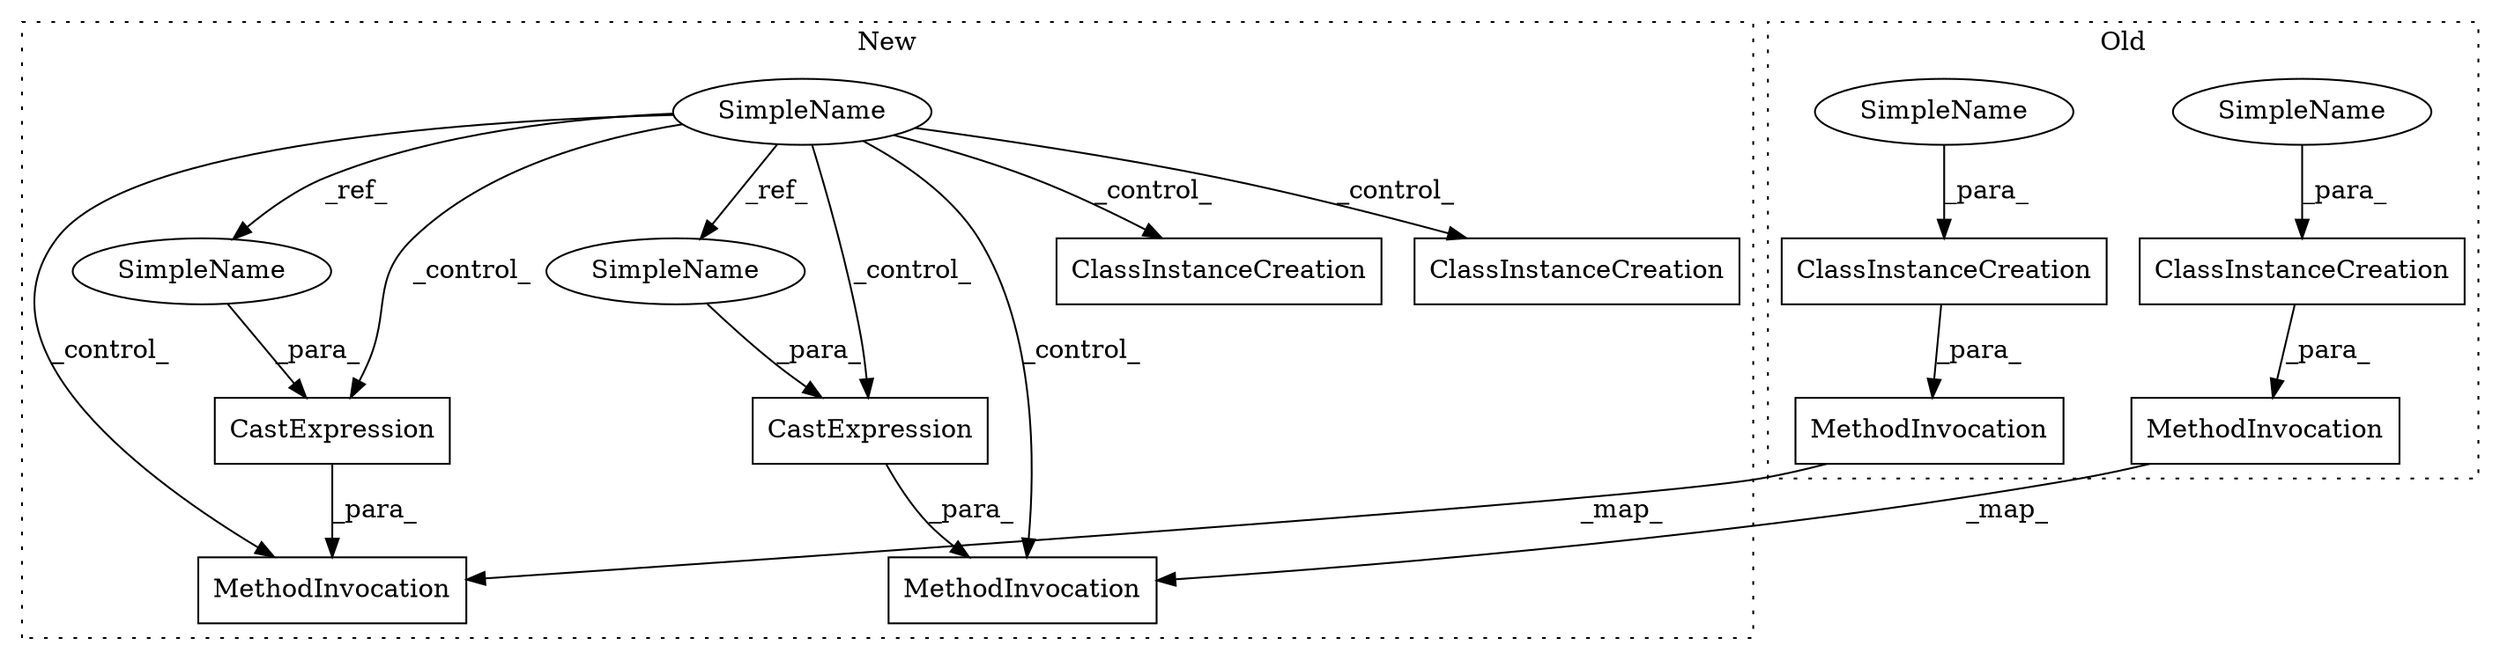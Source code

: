 digraph G {
subgraph cluster0 {
3 [label="ClassInstanceCreation" a="14" s="911,926" l="9,1" shape="box"];
4 [label="ClassInstanceCreation" a="14" s="1203,1220" l="11,1" shape="box"];
8 [label="MethodInvocation" a="32" s="901,927" l="10,1" shape="box"];
9 [label="MethodInvocation" a="32" s="1193,1221" l="10,1" shape="box"];
11 [label="SimpleName" a="42" s="1214" l="6" shape="ellipse"];
13 [label="SimpleName" a="42" s="920" l="6" shape="ellipse"];
label = "Old";
style="dotted";
}
subgraph cluster1 {
1 [label="CastExpression" a="11" s="1472" l="49" shape="box"];
2 [label="CastExpression" a="11" s="1086" l="43" shape="box"];
5 [label="ClassInstanceCreation" a="14" s="1265,1331" l="11,1" shape="box"];
6 [label="ClassInstanceCreation" a="14" s="702,764" l="11,1" shape="box"];
7 [label="MethodInvocation" a="32" s="1067,1136" l="10,1" shape="box"];
10 [label="MethodInvocation" a="32" s="1451,1528" l="10,1" shape="box"];
12 [label="SimpleName" a="42" s="1521" l="6" shape="ellipse"];
14 [label="SimpleName" a="42" s="1129" l="6" shape="ellipse"];
15 [label="SimpleName" a="42" s="557" l="6" shape="ellipse"];
label = "New";
style="dotted";
}
1 -> 10 [label="_para_"];
2 -> 7 [label="_para_"];
3 -> 8 [label="_para_"];
4 -> 9 [label="_para_"];
8 -> 7 [label="_map_"];
9 -> 10 [label="_map_"];
11 -> 4 [label="_para_"];
12 -> 1 [label="_para_"];
13 -> 3 [label="_para_"];
14 -> 2 [label="_para_"];
15 -> 2 [label="_control_"];
15 -> 10 [label="_control_"];
15 -> 5 [label="_control_"];
15 -> 12 [label="_ref_"];
15 -> 7 [label="_control_"];
15 -> 1 [label="_control_"];
15 -> 6 [label="_control_"];
15 -> 14 [label="_ref_"];
}